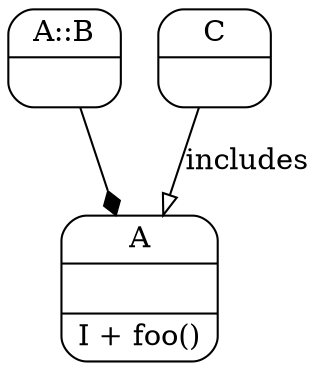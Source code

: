 digraph graph_title {
            graph[overlap=false, splines=true, bgcolor="white"]
"A" [shape=Mrecord, label="{A|\l|I + foo()\l}"]
"A::B" [shape=Mrecord, label="{A::B|\l}"]
"C" [shape=Mrecord, label="{C|\l}"]
"A::B" -> "A" [label="", arrowhead="diamond", arrowtail="diamond"]
"C" -> "A" [label="includes", arrowhead="empty", arrowtail="onormal"]
}
